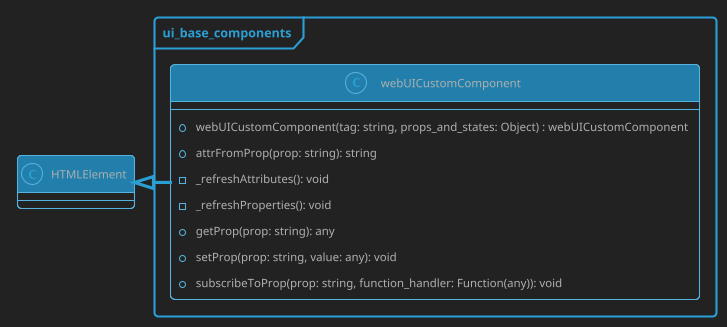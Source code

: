 @startuml ui_base_components

'Wav2Bar - Free software for creating audio visualization (motion design) videos
'Copyright (C) 2022  Picorims <picorims.contact@gmail.com>

'This program is free software: you can redistribute it and/or modify
'it under the terms of the GNU General Public License as published by
'the Free Software Foundation, either version 3 of the License, or
'any later version.

'This program is distributed in the hope that it will be useful,
'but WITHOUT ANY WARRANTY; without even the implied warranty of
'MERCHANTABILITY or FITNESS FOR A PARTICULAR PURPOSE.  See the
'GNU General Public License for more details.

'You should have received a copy of the GNU General Public License
'along with this program.  If not, see <https://www.gnu.org/licenses/>.

!theme cyborg-outline
skinparam BackgroundColor #222222
' skinparam groupInheritance 2
skinparam PackageStyle frame

class HTMLElement {}

package "ui_base_components" {
    class webUICustomComponent {
        --
        + webUICustomComponent(tag: string, props_and_states: Object) : webUICustomComponent
        + attrFromProp(prop: string): string
        - _refreshAttributes(): void
        - _refreshProperties(): void
        + getProp(prop: string): any
        + setProp(prop: string, value: any): void
        + subscribeToProp(prop: string, function_handler: Function(any)): void
    }
    HTMLElement <|-right- webUICustomComponent
}

@enduml